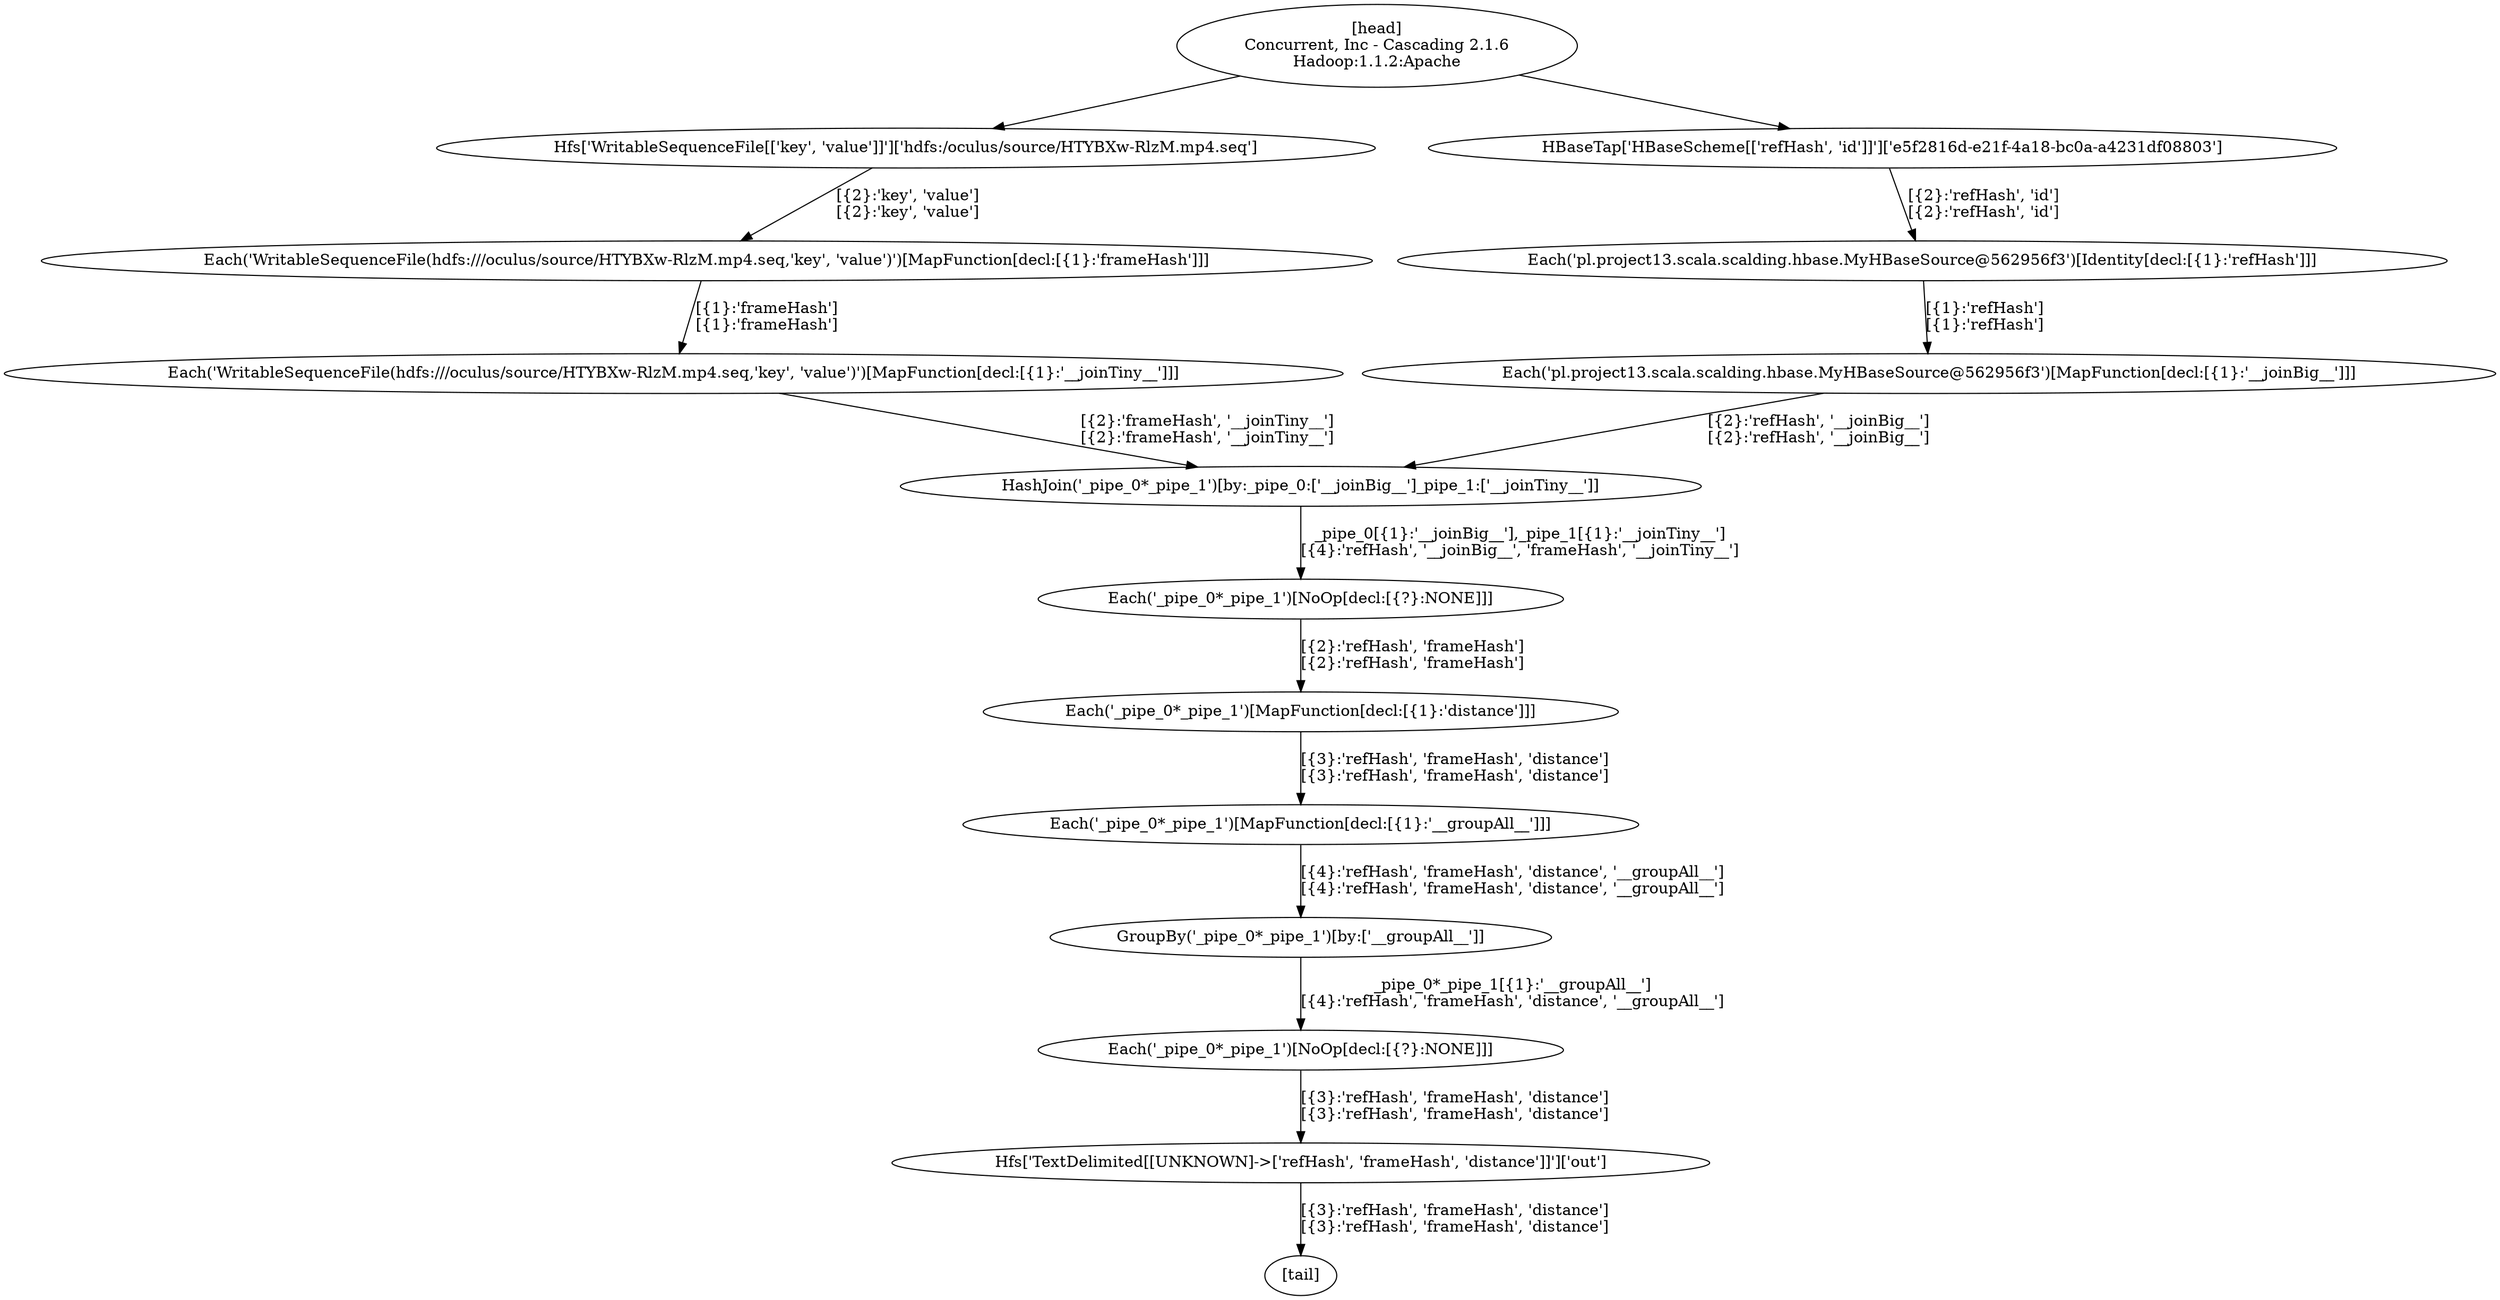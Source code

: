 digraph G {
  1 [label = "Hfs['TextDelimited[[UNKNOWN]->['refHash', 'frameHash', 'distance']]']['out']"];
  2 [label = "Each('_pipe_0*_pipe_1')[NoOp[decl:[{?}:NONE]]]"];
  3 [label = "GroupBy('_pipe_0*_pipe_1')[by:['__groupAll__']]"];
  4 [label = "Each('_pipe_0*_pipe_1')[MapFunction[decl:[{1}:'__groupAll__']]]"];
  5 [label = "Each('_pipe_0*_pipe_1')[MapFunction[decl:[{1}:'distance']]]"];
  6 [label = "Each('_pipe_0*_pipe_1')[NoOp[decl:[{?}:NONE]]]"];
  7 [label = "HashJoin('_pipe_0*_pipe_1')[by:_pipe_0:['__joinBig__']_pipe_1:['__joinTiny__']]"];
  8 [label = "Each('WritableSequenceFile(hdfs:///oculus/source/HTYBXw-RlzM.mp4.seq,'key', 'value')')[MapFunction[decl:[{1}:'__joinTiny__']]]"];
  9 [label = "Each('WritableSequenceFile(hdfs:///oculus/source/HTYBXw-RlzM.mp4.seq,'key', 'value')')[MapFunction[decl:[{1}:'frameHash']]]"];
  10 [label = "Hfs['WritableSequenceFile[['key', 'value']]']['hdfs:/oculus/source/HTYBXw-RlzM.mp4.seq']"];
  11 [label = "Each('pl.project13.scala.scalding.hbase.MyHBaseSource@562956f3')[MapFunction[decl:[{1}:'__joinBig__']]]"];
  12 [label = "Each('pl.project13.scala.scalding.hbase.MyHBaseSource@562956f3')[Identity[decl:[{1}:'refHash']]]"];
  13 [label = "HBaseTap['HBaseScheme[['refHash', 'id']]']['e5f2816d-e21f-4a18-bc0a-a4231df08803']"];
  14 [label = "[head]\nConcurrent, Inc - Cascading 2.1.6\nHadoop:1.1.2:Apache"];
  15 [label = "[tail]"];
  9 -> 8 [label = "[{1}:'frameHash']\n[{1}:'frameHash']"];
  12 -> 11 [label = "[{1}:'refHash']\n[{1}:'refHash']"];
  7 -> 6 [label = "_pipe_0[{1}:'__joinBig__'],_pipe_1[{1}:'__joinTiny__']\n[{4}:'refHash', '__joinBig__', 'frameHash', '__joinTiny__']"];
  6 -> 5 [label = "[{2}:'refHash', 'frameHash']\n[{2}:'refHash', 'frameHash']"];
  5 -> 4 [label = "[{3}:'refHash', 'frameHash', 'distance']\n[{3}:'refHash', 'frameHash', 'distance']"];
  4 -> 3 [label = "[{4}:'refHash', 'frameHash', 'distance', '__groupAll__']\n[{4}:'refHash', 'frameHash', 'distance', '__groupAll__']"];
  3 -> 2 [label = "_pipe_0*_pipe_1[{1}:'__groupAll__']\n[{4}:'refHash', 'frameHash', 'distance', '__groupAll__']"];
  14 -> 13 [label = ""];
  14 -> 10 [label = ""];
  1 -> 15 [label = "[{3}:'refHash', 'frameHash', 'distance']\n[{3}:'refHash', 'frameHash', 'distance']"];
  10 -> 9 [label = "[{2}:'key', 'value']\n[{2}:'key', 'value']"];
  8 -> 7 [label = "[{2}:'frameHash', '__joinTiny__']\n[{2}:'frameHash', '__joinTiny__']"];
  2 -> 1 [label = "[{3}:'refHash', 'frameHash', 'distance']\n[{3}:'refHash', 'frameHash', 'distance']"];
  13 -> 12 [label = "[{2}:'refHash', 'id']\n[{2}:'refHash', 'id']"];
  11 -> 7 [label = "[{2}:'refHash', '__joinBig__']\n[{2}:'refHash', '__joinBig__']"];
}
